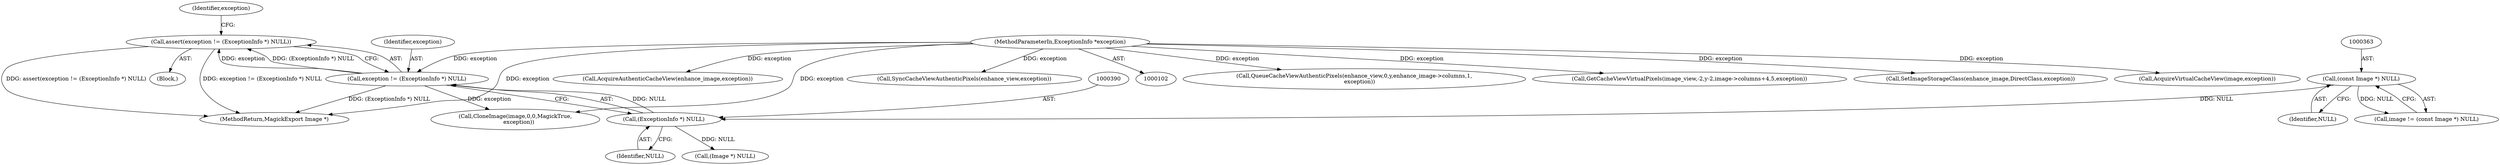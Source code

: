 digraph "0_ImageMagick_d4fc44b58a14f76b1ac997517d742ee12c9dc5d3@API" {
"1000386" [label="(Call,assert(exception != (ExceptionInfo *) NULL))"];
"1000387" [label="(Call,exception != (ExceptionInfo *) NULL)"];
"1000104" [label="(MethodParameterIn,ExceptionInfo *exception)"];
"1000389" [label="(Call,(ExceptionInfo *) NULL)"];
"1000362" [label="(Call,(const Image *) NULL)"];
"1000105" [label="(Block,)"];
"1000388" [label="(Identifier,exception)"];
"1000391" [label="(Identifier,NULL)"];
"1000386" [label="(Call,assert(exception != (ExceptionInfo *) NULL))"];
"1000490" [label="(Call,QueueCacheViewAuthenticPixels(enhance_view,0,y,enhance_image->columns,1,\n      exception))"];
"1000409" [label="(Call,(Image *) NULL)"];
"1000815" [label="(MethodReturn,MagickExport Image *)"];
"1000389" [label="(Call,(ExceptionInfo *) NULL)"];
"1000474" [label="(Call,GetCacheViewVirtualPixels(image_view,-2,y-2,image->columns+4,5,exception))"];
"1000360" [label="(Call,image != (const Image *) NULL)"];
"1000364" [label="(Identifier,NULL)"];
"1000418" [label="(Call,SetImageStorageClass(enhance_image,DirectClass,exception))"];
"1000400" [label="(Call,CloneImage(image,0,0,MagickTrue,\n    exception))"];
"1000395" [label="(Identifier,exception)"];
"1000440" [label="(Call,AcquireVirtualCacheView(image,exception))"];
"1000387" [label="(Call,exception != (ExceptionInfo *) NULL)"];
"1000104" [label="(MethodParameterIn,ExceptionInfo *exception)"];
"1000445" [label="(Call,AcquireAuthenticCacheView(enhance_image,exception))"];
"1000762" [label="(Call,SyncCacheViewAuthenticPixels(enhance_view,exception))"];
"1000362" [label="(Call,(const Image *) NULL)"];
"1000386" -> "1000105"  [label="AST: "];
"1000386" -> "1000387"  [label="CFG: "];
"1000387" -> "1000386"  [label="AST: "];
"1000395" -> "1000386"  [label="CFG: "];
"1000386" -> "1000815"  [label="DDG: exception != (ExceptionInfo *) NULL"];
"1000386" -> "1000815"  [label="DDG: assert(exception != (ExceptionInfo *) NULL)"];
"1000387" -> "1000386"  [label="DDG: exception"];
"1000387" -> "1000386"  [label="DDG: (ExceptionInfo *) NULL"];
"1000387" -> "1000389"  [label="CFG: "];
"1000388" -> "1000387"  [label="AST: "];
"1000389" -> "1000387"  [label="AST: "];
"1000387" -> "1000815"  [label="DDG: (ExceptionInfo *) NULL"];
"1000104" -> "1000387"  [label="DDG: exception"];
"1000389" -> "1000387"  [label="DDG: NULL"];
"1000387" -> "1000400"  [label="DDG: exception"];
"1000104" -> "1000102"  [label="AST: "];
"1000104" -> "1000815"  [label="DDG: exception"];
"1000104" -> "1000400"  [label="DDG: exception"];
"1000104" -> "1000418"  [label="DDG: exception"];
"1000104" -> "1000440"  [label="DDG: exception"];
"1000104" -> "1000445"  [label="DDG: exception"];
"1000104" -> "1000474"  [label="DDG: exception"];
"1000104" -> "1000490"  [label="DDG: exception"];
"1000104" -> "1000762"  [label="DDG: exception"];
"1000389" -> "1000391"  [label="CFG: "];
"1000390" -> "1000389"  [label="AST: "];
"1000391" -> "1000389"  [label="AST: "];
"1000362" -> "1000389"  [label="DDG: NULL"];
"1000389" -> "1000409"  [label="DDG: NULL"];
"1000362" -> "1000360"  [label="AST: "];
"1000362" -> "1000364"  [label="CFG: "];
"1000363" -> "1000362"  [label="AST: "];
"1000364" -> "1000362"  [label="AST: "];
"1000360" -> "1000362"  [label="CFG: "];
"1000362" -> "1000360"  [label="DDG: NULL"];
}
